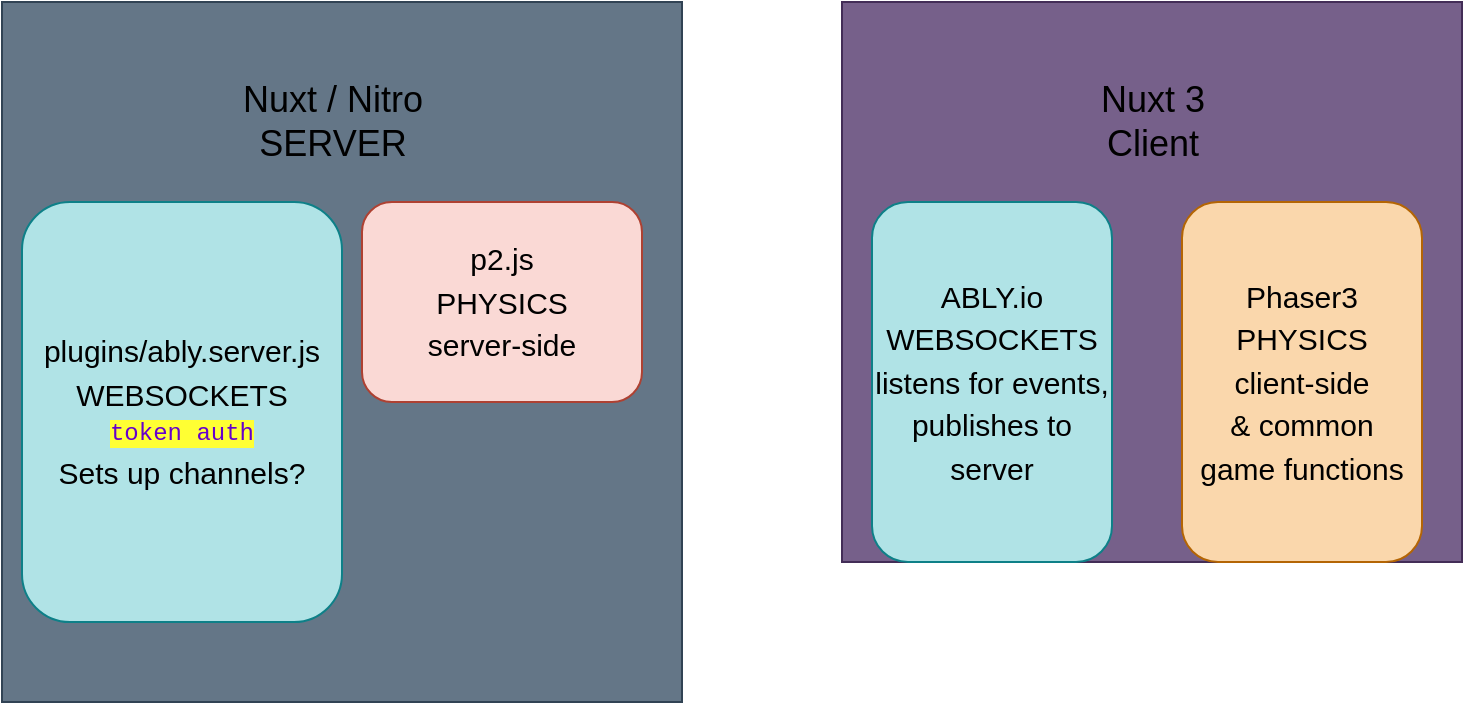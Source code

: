 <mxfile>
    <diagram id="M1rmrU9Zc5NufmcTX-pv" name="Page-1">
        <mxGraphModel dx="617" dy="389" grid="1" gridSize="10" guides="1" tooltips="1" connect="1" arrows="1" fold="1" page="1" pageScale="1" pageWidth="850" pageHeight="1100" math="0" shadow="0">
            <root>
                <mxCell id="0"/>
                <mxCell id="1" parent="0"/>
                <mxCell id="4" value="" style="group;fontStyle=1" parent="1" vertex="1" connectable="0">
                    <mxGeometry x="70" y="120" width="340" height="350" as="geometry"/>
                </mxCell>
                <mxCell id="2" value="" style="rounded=0;whiteSpace=wrap;html=1;fillColor=#647687;strokeColor=#314354;fontColor=#ffffff;" parent="4" vertex="1">
                    <mxGeometry width="340" height="350" as="geometry"/>
                </mxCell>
                <mxCell id="16" value="&lt;font style=&quot;font-size: 15px;&quot; color=&quot;#000000&quot;&gt;p2.js&lt;br&gt;PHYSICS&lt;br&gt;server-side&lt;br&gt;&lt;/font&gt;" style="rounded=1;whiteSpace=wrap;html=1;fontSize=18;fillColor=#fad9d5;strokeColor=#ae4132;" parent="2" vertex="1">
                    <mxGeometry x="180" y="100" width="140" height="100" as="geometry"/>
                </mxCell>
                <mxCell id="3" value="Nuxt / Nitro&lt;br style=&quot;font-size: 18px;&quot;&gt;SERVER" style="text;html=1;align=center;verticalAlign=middle;resizable=0;points=[];autosize=1;strokeColor=none;fillColor=none;fontSize=18;fontStyle=0" parent="4" vertex="1">
                    <mxGeometry x="110" y="30" width="110" height="60" as="geometry"/>
                </mxCell>
                <mxCell id="8" value="&lt;font style=&quot;font-size: 15px;&quot; color=&quot;#000000&quot;&gt;plugins/ably.server.js&lt;br&gt;WEBSOCKETS&lt;br&gt;&lt;/font&gt;&lt;div style=&quot;font-family: Menlo, Monaco, &amp;quot;Courier New&amp;quot;, monospace; font-size: 12px; line-height: 18px;&quot;&gt;&lt;span style=&quot;background-color: rgb(255, 255, 51);&quot;&gt;&lt;font color=&quot;#6600cc&quot;&gt;token auth&lt;/font&gt;&lt;/span&gt;&lt;/div&gt;&lt;font style=&quot;font-size: 15px;&quot; color=&quot;#000000&quot;&gt;Sets up channels?&lt;br&gt;&lt;/font&gt;" style="rounded=1;whiteSpace=wrap;html=1;fontSize=18;fillColor=#b0e3e6;strokeColor=#0e8088;" parent="4" vertex="1">
                    <mxGeometry x="10" y="100" width="160" height="210" as="geometry"/>
                </mxCell>
                <mxCell id="5" value="" style="group;fillColor=#fad9d5;strokeColor=#ae4132;" parent="1" vertex="1" connectable="0">
                    <mxGeometry x="490" y="120" width="310" height="280" as="geometry"/>
                </mxCell>
                <mxCell id="6" value="" style="rounded=0;whiteSpace=wrap;html=1;fillColor=#76608a;strokeColor=#432D57;fontColor=#ffffff;" parent="5" vertex="1">
                    <mxGeometry width="310" height="280" as="geometry"/>
                </mxCell>
                <mxCell id="7" value="Nuxt 3&lt;br style=&quot;font-size: 18px;&quot;&gt;Client" style="text;html=1;align=center;verticalAlign=middle;resizable=0;points=[];autosize=1;strokeColor=none;fillColor=none;fontSize=18;fontStyle=0" parent="5" vertex="1">
                    <mxGeometry x="115" y="30" width="80" height="60" as="geometry"/>
                </mxCell>
                <mxCell id="9" value="&lt;font style=&quot;font-size: 15px;&quot; color=&quot;#000000&quot;&gt;ABLY.io&lt;br&gt;WEBSOCKETS&lt;br&gt;listens for events,&lt;br&gt;publishes to server&lt;br&gt;&lt;/font&gt;" style="rounded=1;whiteSpace=wrap;html=1;fontSize=18;fillColor=#b0e3e6;strokeColor=#0e8088;" parent="5" vertex="1">
                    <mxGeometry x="15" y="100" width="120" height="180" as="geometry"/>
                </mxCell>
                <mxCell id="13" value="&lt;font style=&quot;font-size: 15px;&quot; color=&quot;#000000&quot;&gt;Phaser3&lt;br&gt;PHYSICS&lt;br&gt;client-side&lt;br&gt;&amp;amp; common &lt;br&gt;game functions&lt;br&gt;&lt;/font&gt;" style="rounded=1;whiteSpace=wrap;html=1;fontSize=18;fillColor=#fad7ac;strokeColor=#b46504;" parent="5" vertex="1">
                    <mxGeometry x="170" y="100" width="120" height="180" as="geometry"/>
                </mxCell>
            </root>
        </mxGraphModel>
    </diagram>
</mxfile>